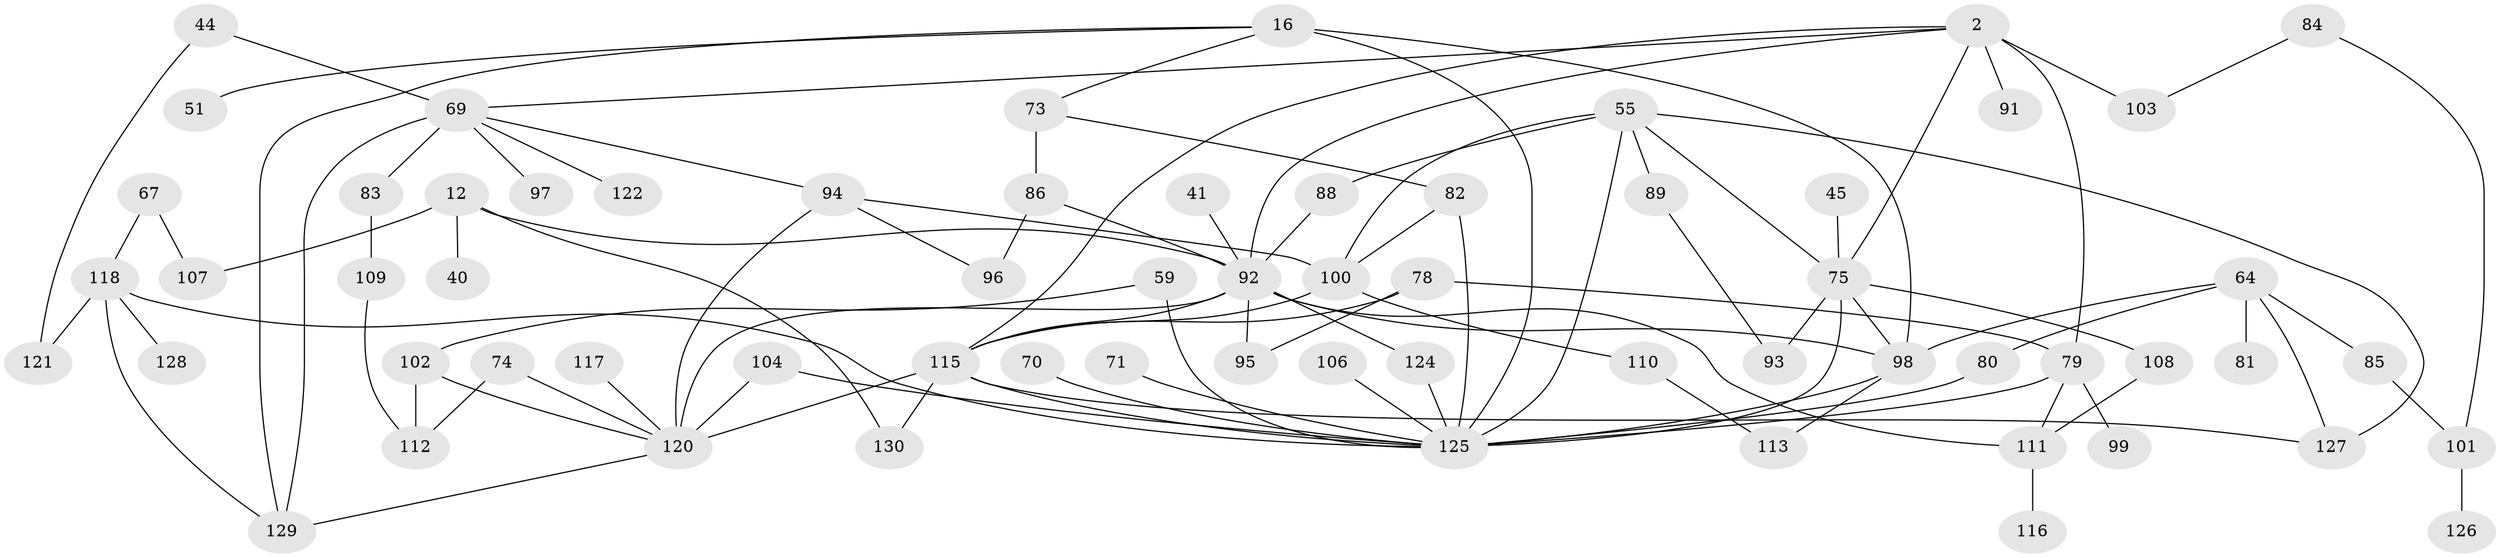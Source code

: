 // original degree distribution, {4: 0.12307692307692308, 8: 0.03076923076923077, 6: 0.03076923076923077, 3: 0.25384615384615383, 5: 0.046153846153846156, 7: 0.015384615384615385, 2: 0.3384615384615385, 1: 0.16153846153846155}
// Generated by graph-tools (version 1.1) at 2025/42/03/09/25 04:42:43]
// undirected, 65 vertices, 101 edges
graph export_dot {
graph [start="1"]
  node [color=gray90,style=filled];
  2;
  12;
  16;
  40;
  41;
  44;
  45 [super="+34"];
  51;
  55 [super="+15"];
  59;
  64 [super="+23+49+50"];
  67;
  69 [super="+56+1"];
  70;
  71;
  73 [super="+53"];
  74;
  75 [super="+65+3"];
  78 [super="+62"];
  79 [super="+77"];
  80;
  81;
  82;
  83;
  84;
  85;
  86;
  88;
  89 [super="+58"];
  91;
  92 [super="+22+90+7"];
  93;
  94;
  95;
  96;
  97;
  98 [super="+39"];
  99;
  100 [super="+46+60"];
  101;
  102;
  103 [super="+61"];
  104 [super="+76"];
  106;
  107;
  108;
  109;
  110;
  111;
  112;
  113;
  115 [super="+27+63"];
  116;
  117;
  118 [super="+38+31+24+20+43"];
  120 [super="+25+68"];
  121;
  122;
  124 [super="+123"];
  125 [super="+66+119+87"];
  126;
  127 [super="+19+72"];
  128;
  129 [super="+32"];
  130;
  2 -- 91;
  2 -- 103 [weight=2];
  2 -- 115;
  2 -- 92;
  2 -- 69;
  2 -- 79;
  2 -- 75;
  12 -- 40;
  12 -- 130;
  12 -- 107;
  12 -- 92;
  16 -- 51;
  16 -- 129 [weight=2];
  16 -- 98 [weight=2];
  16 -- 73;
  16 -- 125 [weight=2];
  41 -- 92;
  44 -- 121;
  44 -- 69;
  45 -- 75 [weight=2];
  55 -- 88;
  55 -- 127 [weight=2];
  55 -- 89;
  55 -- 125 [weight=2];
  55 -- 75;
  55 -- 100;
  59 -- 102;
  59 -- 125;
  64 -- 81;
  64 -- 80;
  64 -- 98;
  64 -- 85;
  64 -- 127;
  67 -- 107;
  67 -- 118;
  69 -- 83;
  69 -- 97;
  69 -- 122;
  69 -- 129 [weight=2];
  69 -- 94;
  70 -- 125;
  71 -- 125;
  73 -- 82;
  73 -- 86;
  74 -- 112;
  74 -- 120;
  75 -- 98;
  75 -- 125 [weight=2];
  75 -- 108;
  75 -- 93;
  78 -- 79;
  78 -- 95;
  78 -- 115;
  79 -- 125 [weight=2];
  79 -- 99;
  79 -- 111;
  80 -- 125;
  82 -- 100;
  82 -- 125;
  83 -- 109;
  84 -- 101;
  84 -- 103;
  85 -- 101;
  86 -- 96;
  86 -- 92;
  88 -- 92;
  89 -- 93;
  92 -- 95;
  92 -- 98 [weight=2];
  92 -- 115;
  92 -- 120 [weight=2];
  92 -- 111;
  92 -- 124;
  94 -- 96;
  94 -- 100;
  94 -- 120;
  98 -- 113;
  98 -- 125 [weight=2];
  100 -- 115;
  100 -- 110;
  101 -- 126;
  102 -- 112;
  102 -- 120 [weight=2];
  104 -- 120;
  104 -- 125;
  106 -- 125;
  108 -- 111;
  109 -- 112;
  110 -- 113;
  111 -- 116;
  115 -- 120 [weight=3];
  115 -- 130;
  115 -- 127;
  115 -- 125 [weight=4];
  117 -- 120;
  118 -- 128;
  118 -- 129;
  118 -- 121;
  118 -- 125;
  120 -- 129;
  124 -- 125 [weight=2];
}
